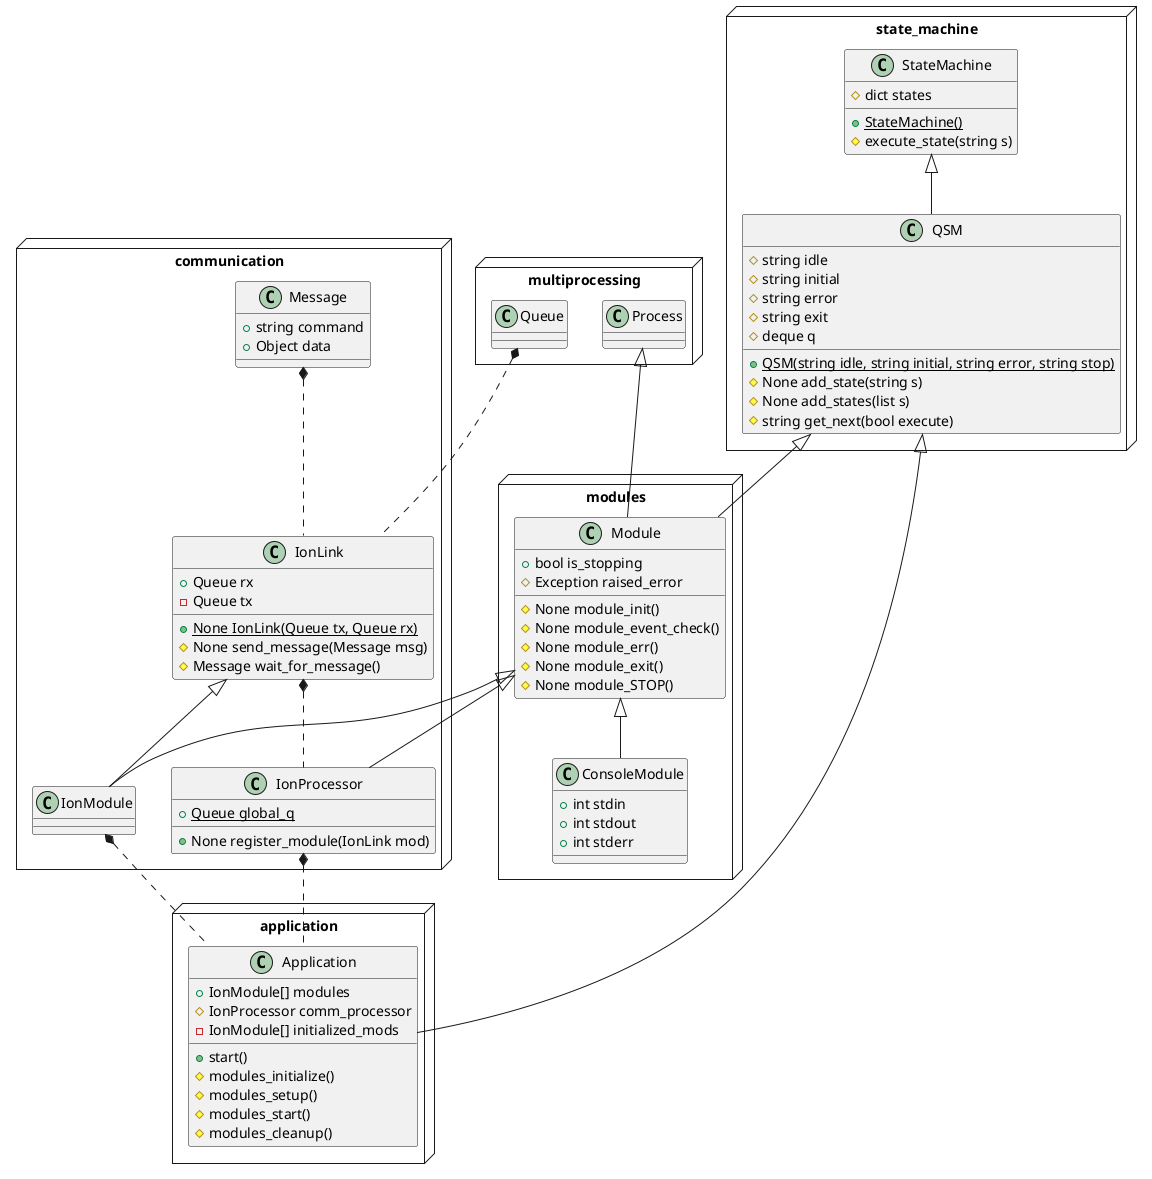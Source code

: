 @startuml

package multiprocessing <<Node>>{

    class Process
    class Queue

}

package state_machine <<Node>>{

    class StateMachine{
        #dict states

        {static} +StateMachine()
        #execute_state(string s)
    }

    class QSM{
        #string idle
        #string initial
        #string error
        #string exit
        #deque q

        {static} +QSM(string idle, string initial, string error, string stop)
        #None add_state(string s)
        #None add_states(list s)
        #string get_next(bool execute)
    }

    StateMachine <|-- QSM

}

package modules <<Node>>{

    class Module{
        +bool is_stopping
        #Exception raised_error

        #None module_init()
        #None module_event_check()
        #None module_err()
        #None module_exit()
        #None module_STOP()
    }

    Process <|-- Module
    QSM <|-- Module

    class ConsoleModule{
        +int stdin
        +int stdout
        +int stderr
    }

    Module <|-- ConsoleModule

}

package communication <<Node>>{

    class Message{
        +string command
        +Object data
    }

    class IonLink{
        +Queue rx
        -Queue tx

        {static} +None IonLink(Queue tx, Queue rx)
        #None send_message(Message msg)
        #Message wait_for_message()
    }

    Queue *.. IonLink
    Message *.. IonLink

    class IonModule{
    }

    Module <|-- IonModule
    IonLink <|-- IonModule

    class IonProcessor{
        {static} +Queue global_q

        +None register_module(IonLink mod)
    }

    Module <|-- IonProcessor
    IonLink *.. IonProcessor

}

package application <<Node>>{

    class Application{
        +IonModule[] modules
        #IonProcessor comm_processor
        -IonModule[] initialized_mods

        +start()
        #modules_initialize()
        #modules_setup()
        #modules_start()
        #modules_cleanup()
    }

    QSM <|-- Application
    IonModule *.. Application
    IonProcessor *.. Application

}
@enduml